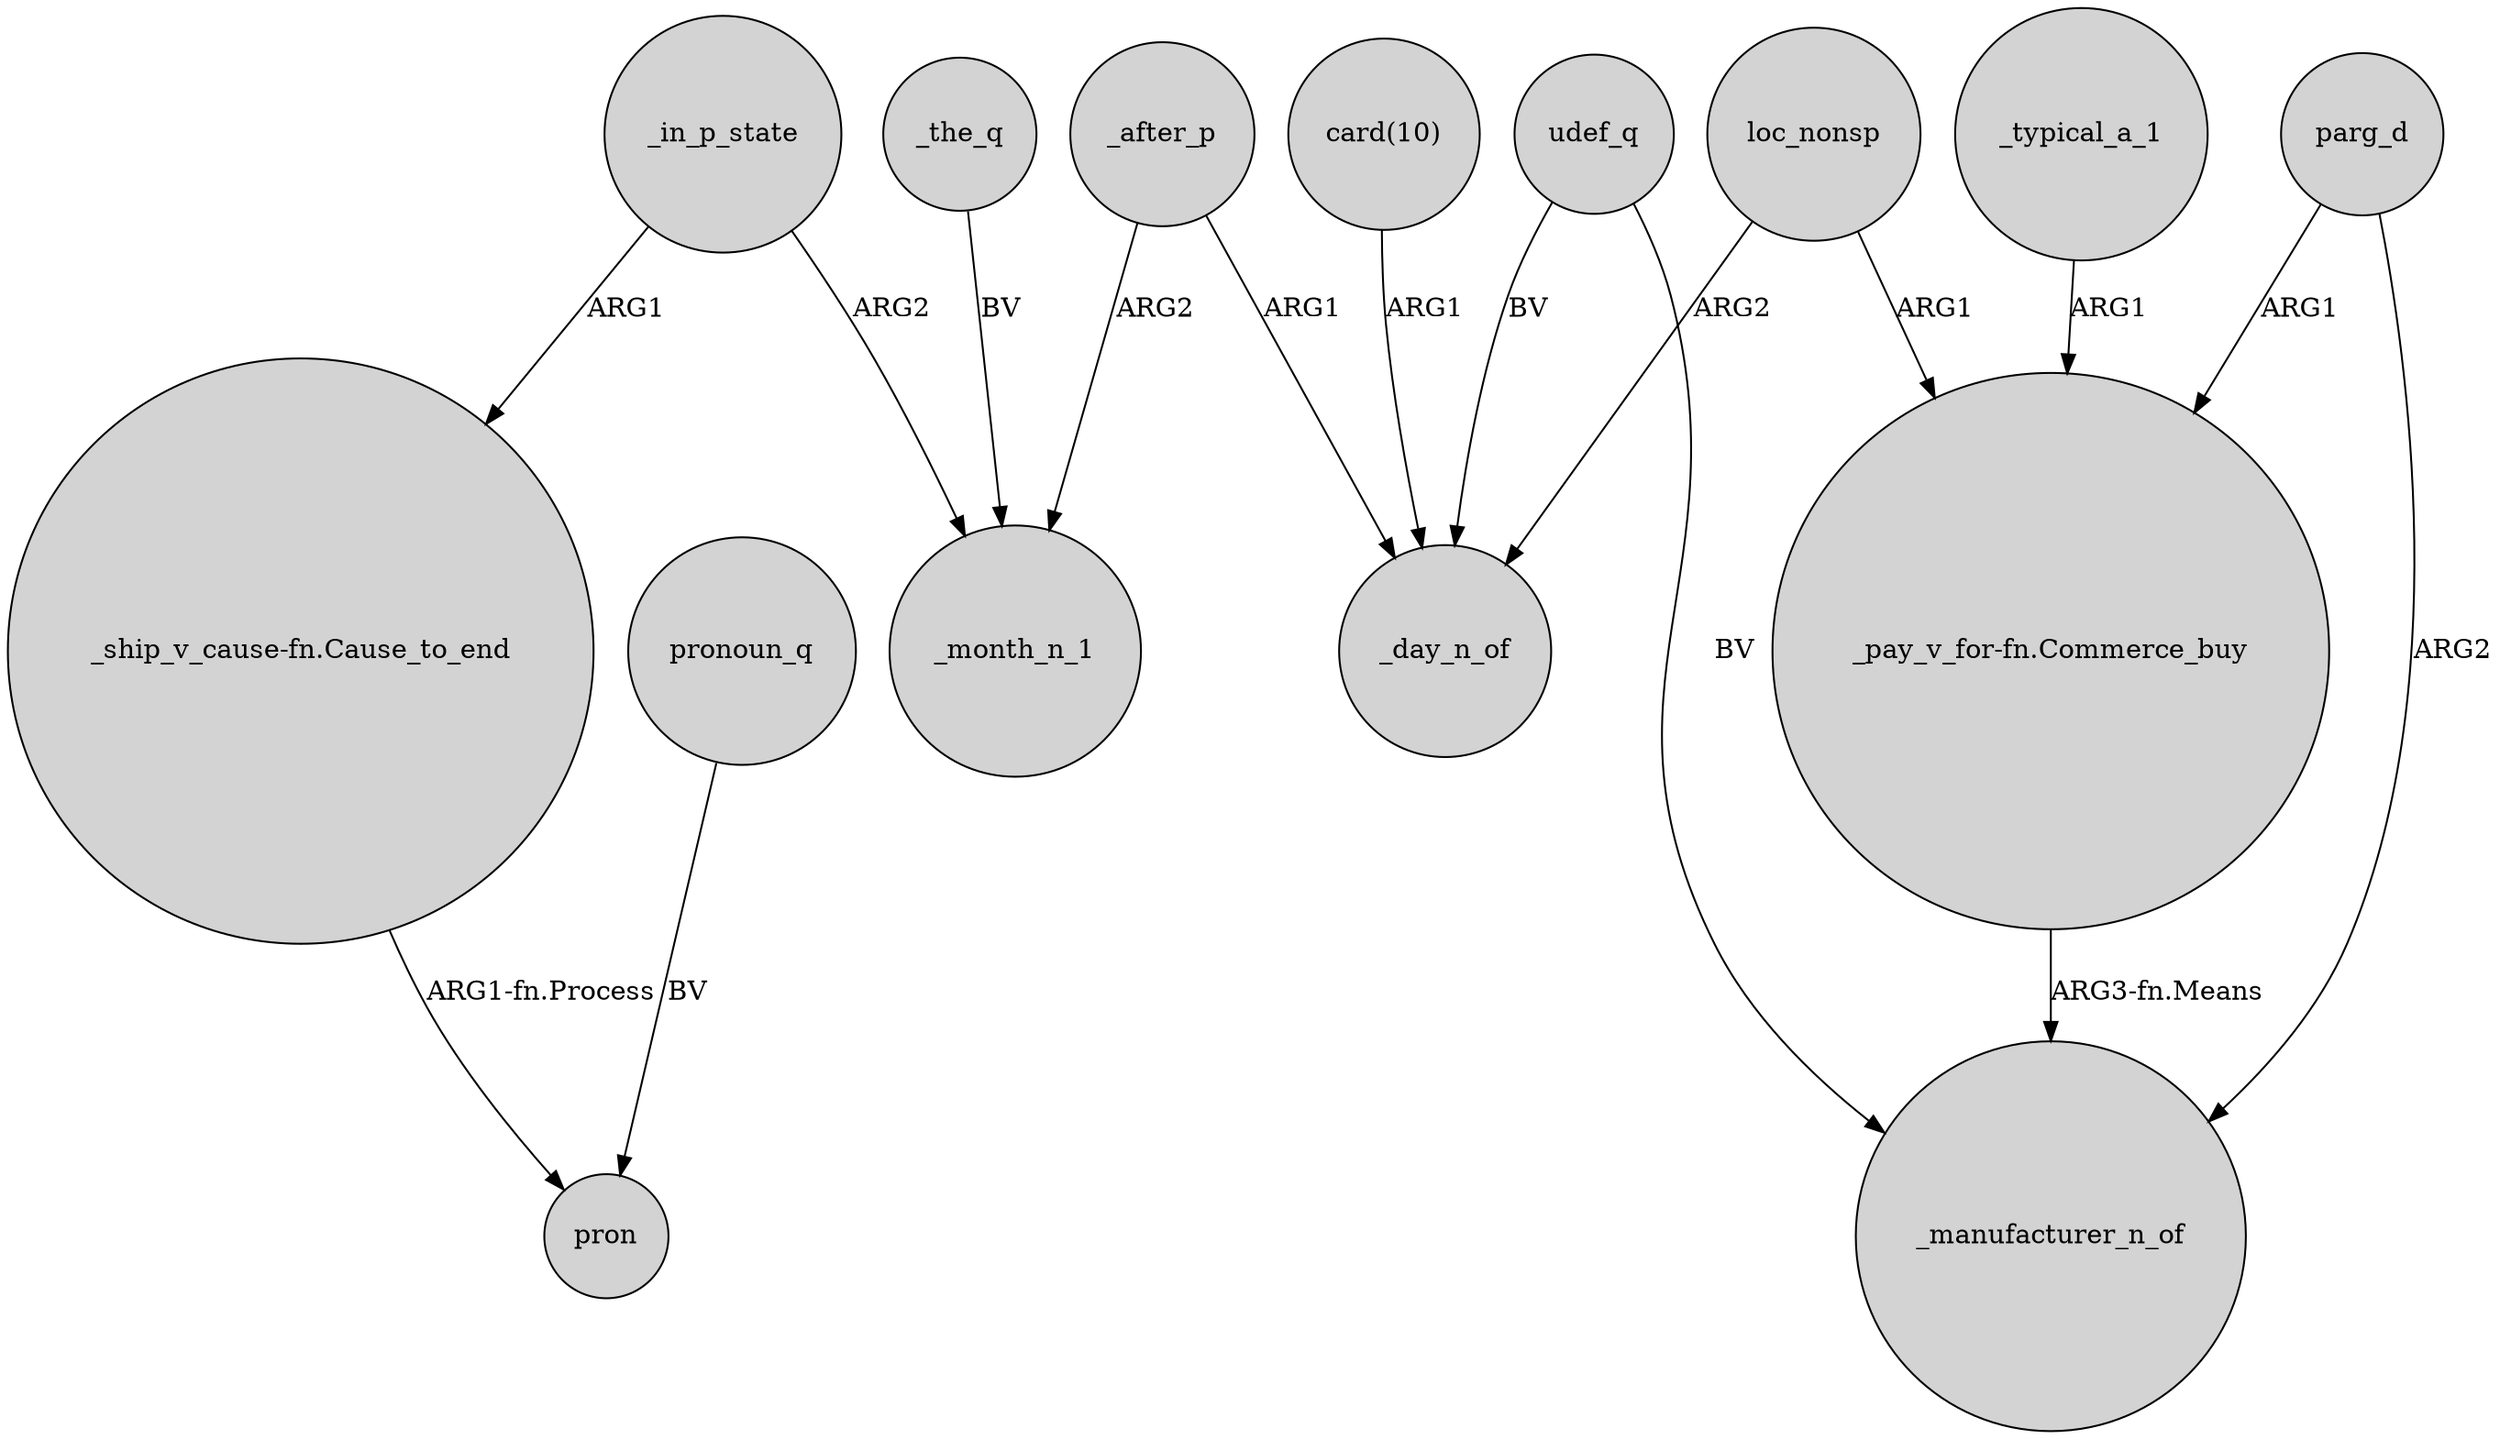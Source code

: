 digraph {
	node [shape=circle style=filled]
	_after_p -> _month_n_1 [label=ARG2]
	"_ship_v_cause-fn.Cause_to_end" -> pron [label="ARG1-fn.Process"]
	parg_d -> "_pay_v_for-fn.Commerce_buy" [label=ARG1]
	udef_q -> _manufacturer_n_of [label=BV]
	_in_p_state -> "_ship_v_cause-fn.Cause_to_end" [label=ARG1]
	loc_nonsp -> "_pay_v_for-fn.Commerce_buy" [label=ARG1]
	"_pay_v_for-fn.Commerce_buy" -> _manufacturer_n_of [label="ARG3-fn.Means"]
	_typical_a_1 -> "_pay_v_for-fn.Commerce_buy" [label=ARG1]
	"card(10)" -> _day_n_of [label=ARG1]
	_the_q -> _month_n_1 [label=BV]
	parg_d -> _manufacturer_n_of [label=ARG2]
	loc_nonsp -> _day_n_of [label=ARG2]
	_after_p -> _day_n_of [label=ARG1]
	udef_q -> _day_n_of [label=BV]
	pronoun_q -> pron [label=BV]
	_in_p_state -> _month_n_1 [label=ARG2]
}
